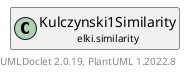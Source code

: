 @startuml
    remove .*\.(Instance|Par|Parameterizer|Factory)$
    set namespaceSeparator none
    hide empty fields
    hide empty methods

    class "<size:14>Kulczynski1Similarity.Par\n<size:10>elki.similarity" as elki.similarity.Kulczynski1Similarity.Par [[Kulczynski1Similarity.Par.html]] {
        +make(): Kulczynski1Similarity
    }

    interface "<size:14>Parameterizer\n<size:10>elki.utilities.optionhandling" as elki.utilities.optionhandling.Parameterizer [[../utilities/optionhandling/Parameterizer.html]] {
        {abstract} +make(): Object
    }
    class "<size:14>Kulczynski1Similarity\n<size:10>elki.similarity" as elki.similarity.Kulczynski1Similarity [[Kulczynski1Similarity.html]]

    elki.utilities.optionhandling.Parameterizer <|.. elki.similarity.Kulczynski1Similarity.Par
    elki.similarity.Kulczynski1Similarity +-- elki.similarity.Kulczynski1Similarity.Par

    center footer UMLDoclet 2.0.19, PlantUML 1.2022.8
@enduml
